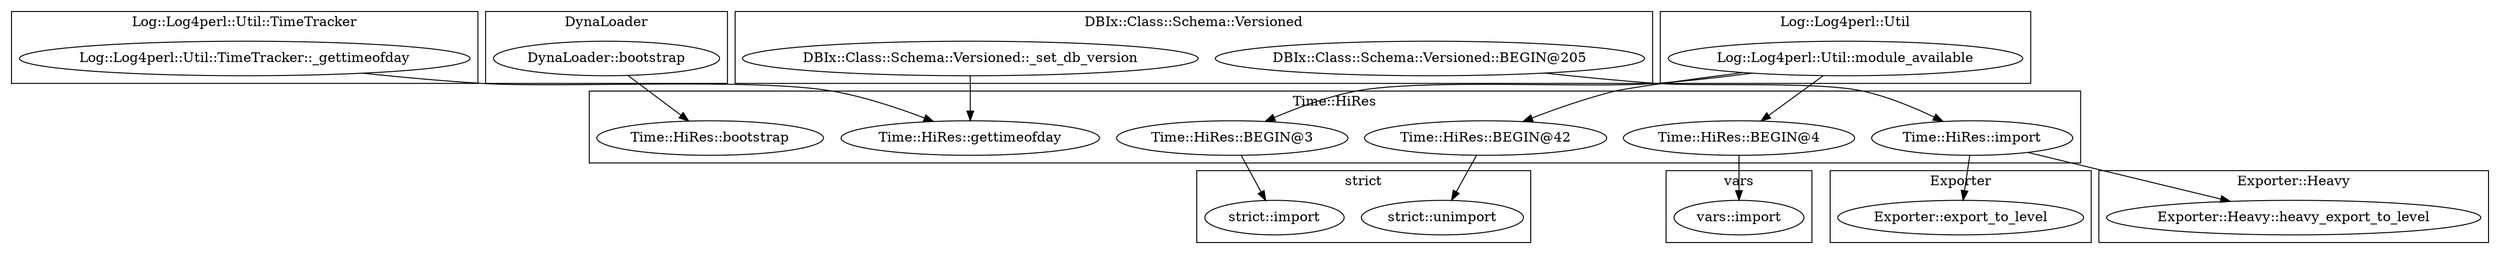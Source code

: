 digraph {
graph [overlap=false]
subgraph cluster_Log_Log4perl_Util_TimeTracker {
	label="Log::Log4perl::Util::TimeTracker";
	"Log::Log4perl::Util::TimeTracker::_gettimeofday";
}
subgraph cluster_Exporter {
	label="Exporter";
	"Exporter::export_to_level";
}
subgraph cluster_Time_HiRes {
	label="Time::HiRes";
	"Time::HiRes::gettimeofday";
	"Time::HiRes::BEGIN@42";
	"Time::HiRes::BEGIN@4";
	"Time::HiRes::BEGIN@3";
	"Time::HiRes::import";
	"Time::HiRes::bootstrap";
}
subgraph cluster_DynaLoader {
	label="DynaLoader";
	"DynaLoader::bootstrap";
}
subgraph cluster_vars {
	label="vars";
	"vars::import";
}
subgraph cluster_DBIx_Class_Schema_Versioned {
	label="DBIx::Class::Schema::Versioned";
	"DBIx::Class::Schema::Versioned::BEGIN@205";
	"DBIx::Class::Schema::Versioned::_set_db_version";
}
subgraph cluster_Log_Log4perl_Util {
	label="Log::Log4perl::Util";
	"Log::Log4perl::Util::module_available";
}
subgraph cluster_strict {
	label="strict";
	"strict::import";
	"strict::unimport";
}
subgraph cluster_Exporter_Heavy {
	label="Exporter::Heavy";
	"Exporter::Heavy::heavy_export_to_level";
}
"Log::Log4perl::Util::module_available" -> "Time::HiRes::BEGIN@4";
"Time::HiRes::import" -> "Exporter::Heavy::heavy_export_to_level";
"Log::Log4perl::Util::module_available" -> "Time::HiRes::BEGIN@42";
"Time::HiRes::import" -> "Exporter::export_to_level";
"Time::HiRes::BEGIN@42" -> "strict::unimport";
"DBIx::Class::Schema::Versioned::BEGIN@205" -> "Time::HiRes::import";
"Time::HiRes::BEGIN@4" -> "vars::import";
"Log::Log4perl::Util::module_available" -> "Time::HiRes::BEGIN@3";
"Time::HiRes::BEGIN@3" -> "strict::import";
"DynaLoader::bootstrap" -> "Time::HiRes::bootstrap";
"DBIx::Class::Schema::Versioned::_set_db_version" -> "Time::HiRes::gettimeofday";
"Log::Log4perl::Util::TimeTracker::_gettimeofday" -> "Time::HiRes::gettimeofday";
}
